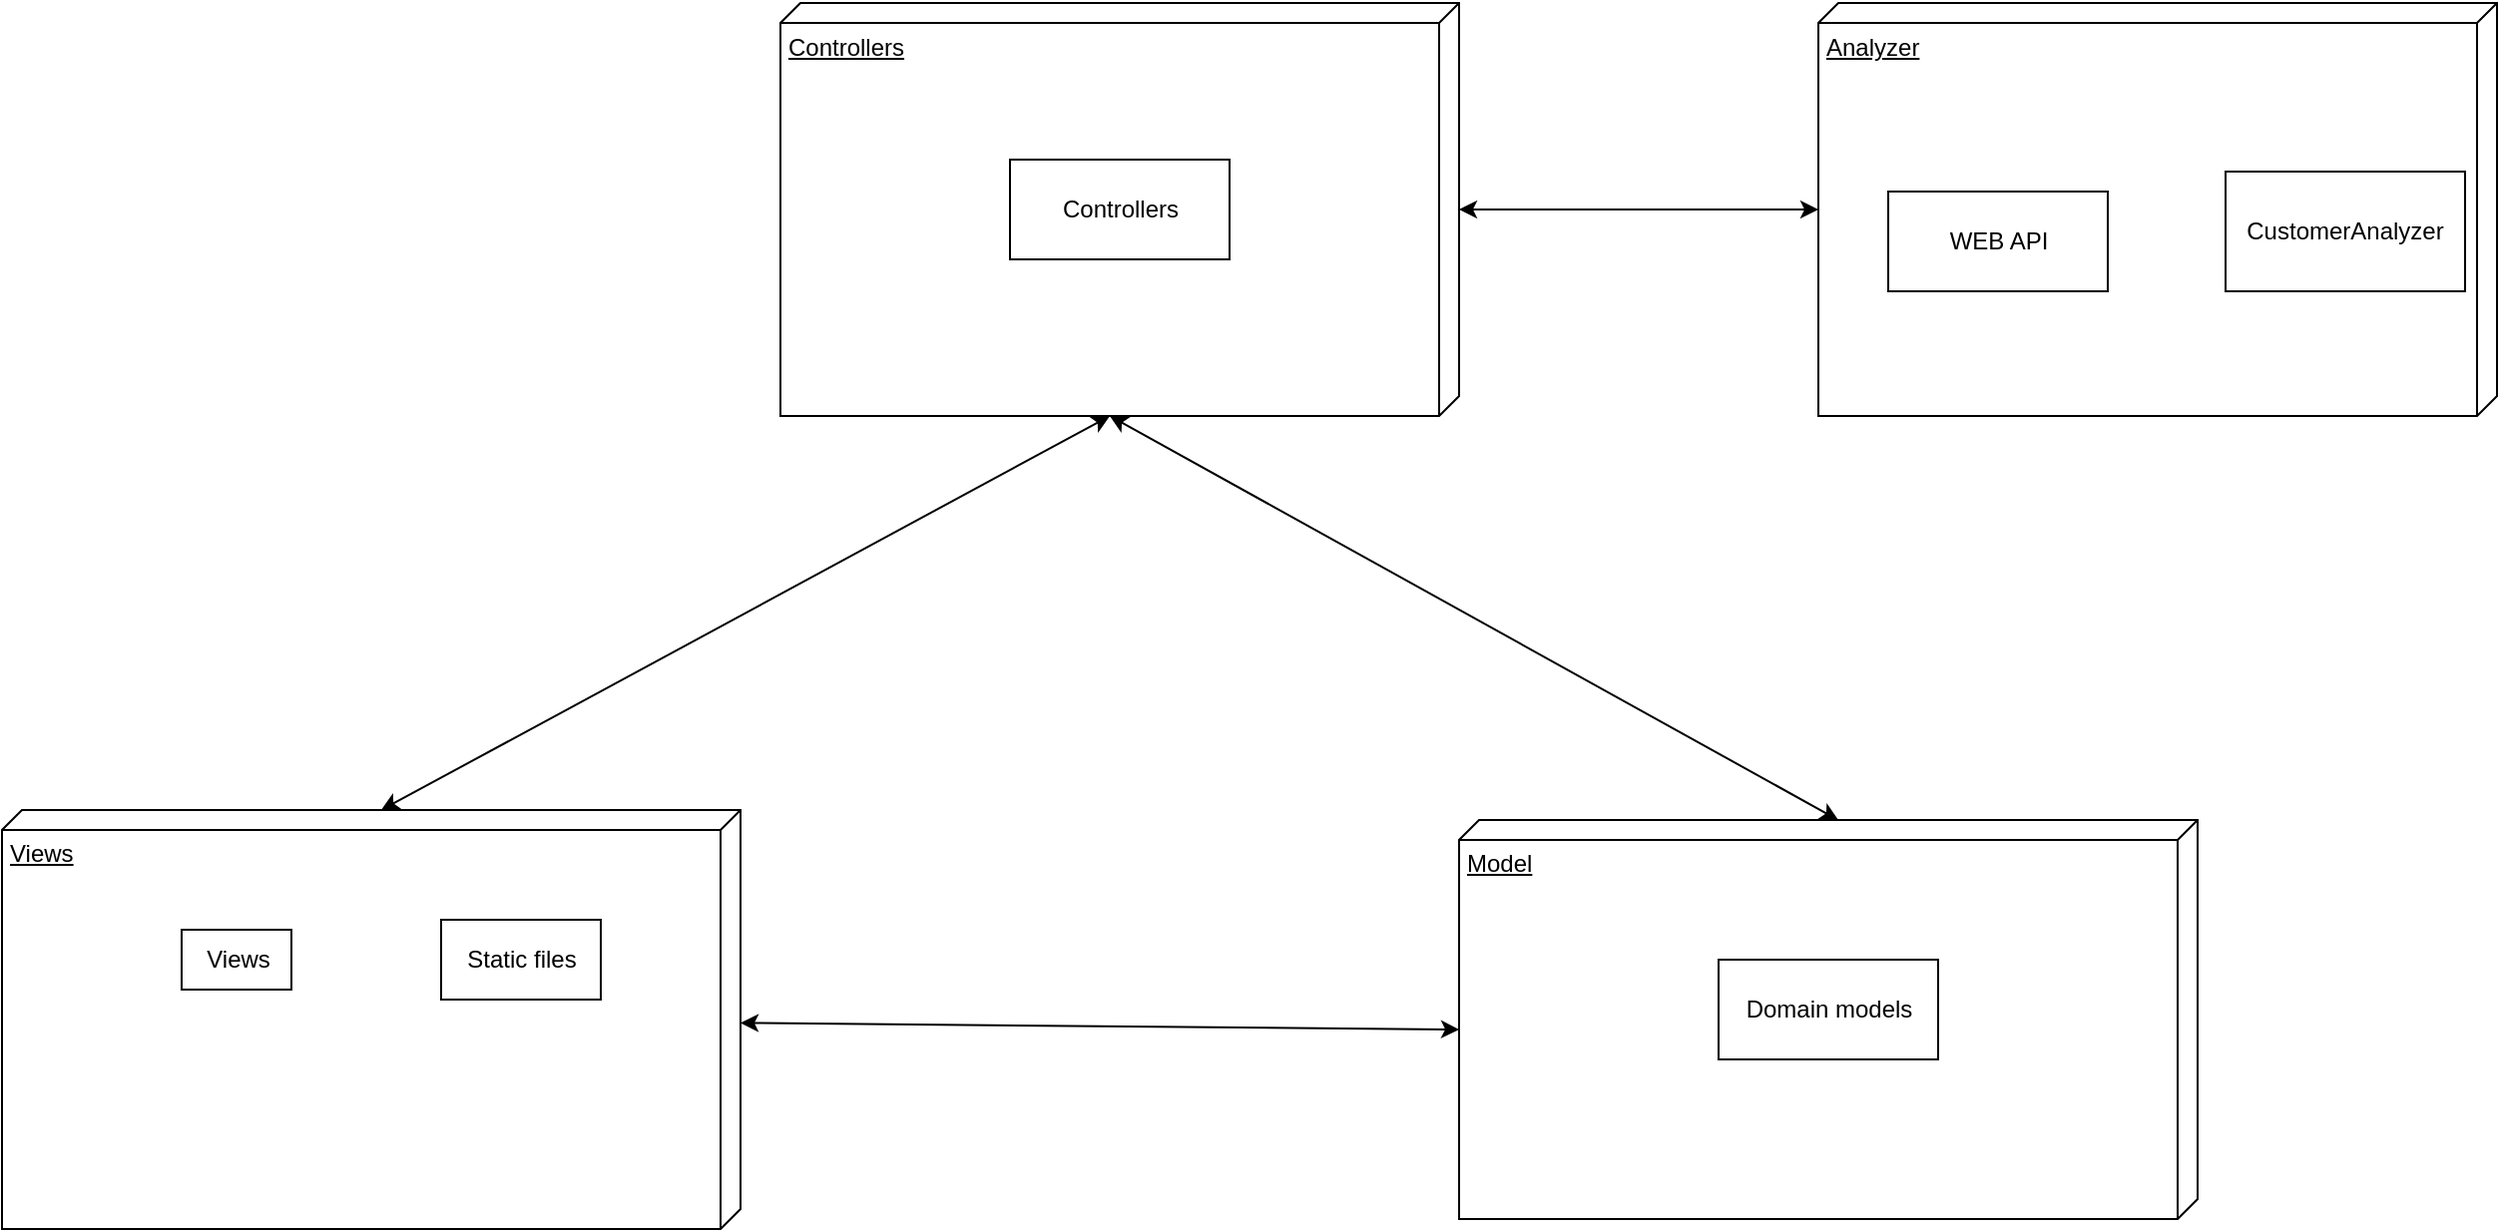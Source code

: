 <mxfile version="11.3.0" type="device" pages="1"><diagram id="4FEacq0OBlz7ldo56vq2" name="Page-1"><mxGraphModel dx="2861" dy="2269" grid="1" gridSize="10" guides="1" tooltips="1" connect="1" arrows="1" fold="1" page="1" pageScale="1" pageWidth="850" pageHeight="1100" math="0" shadow="0"><root><mxCell id="0"/><mxCell id="1" parent="0"/><mxCell id="w1A0aNKvGK7Xe78d9D4k-1" value="Model" style="verticalAlign=top;align=left;spacingTop=8;spacingLeft=2;spacingRight=12;shape=cube;size=10;direction=south;fontStyle=4;html=1;" parent="1" vertex="1"><mxGeometry x="580" y="305" width="370" height="200" as="geometry"/></mxCell><mxCell id="w1A0aNKvGK7Xe78d9D4k-2" value="Controllers" style="verticalAlign=top;align=left;spacingTop=8;spacingLeft=2;spacingRight=12;shape=cube;size=10;direction=south;fontStyle=4;html=1;" parent="1" vertex="1"><mxGeometry x="240" y="-104.5" width="340" height="207" as="geometry"/></mxCell><mxCell id="w1A0aNKvGK7Xe78d9D4k-3" value="Views" style="verticalAlign=top;align=left;spacingTop=8;spacingLeft=2;spacingRight=12;shape=cube;size=10;direction=south;fontStyle=4;html=1;" parent="1" vertex="1"><mxGeometry x="-150" y="300" width="370" height="210" as="geometry"/></mxCell><mxCell id="w1A0aNKvGK7Xe78d9D4k-4" value="" style="endArrow=classic;startArrow=classic;html=1;entryX=0;entryY=0;entryDx=0;entryDy=180;entryPerimeter=0;exitX=0;exitY=0;exitDx=207;exitDy=175;exitPerimeter=0;" parent="1" source="w1A0aNKvGK7Xe78d9D4k-2" target="w1A0aNKvGK7Xe78d9D4k-3" edge="1"><mxGeometry width="50" height="50" relative="1" as="geometry"><mxPoint x="334.5" y="270" as="sourcePoint"/><mxPoint x="334.5" y="290.711" as="targetPoint"/></mxGeometry></mxCell><mxCell id="w1A0aNKvGK7Xe78d9D4k-5" value="" style="endArrow=classic;startArrow=classic;html=1;entryX=0;entryY=0;entryDx=0;entryDy=180;entryPerimeter=0;exitX=0;exitY=0;exitDx=207;exitDy=175;exitPerimeter=0;" parent="1" source="w1A0aNKvGK7Xe78d9D4k-2" target="w1A0aNKvGK7Xe78d9D4k-1" edge="1"><mxGeometry width="50" height="50" relative="1" as="geometry"><mxPoint x="334.5" y="270" as="sourcePoint"/><mxPoint x="334.5" y="290.711" as="targetPoint"/></mxGeometry></mxCell><mxCell id="w1A0aNKvGK7Xe78d9D4k-6" value="" style="endArrow=classic;startArrow=classic;html=1;entryX=0;entryY=0;entryDx=105;entryDy=370;entryPerimeter=0;" parent="1" source="w1A0aNKvGK7Xe78d9D4k-3" target="w1A0aNKvGK7Xe78d9D4k-1" edge="1"><mxGeometry width="50" height="50" relative="1" as="geometry"><mxPoint x="200" y="410" as="sourcePoint"/><mxPoint x="270.711" y="360" as="targetPoint"/></mxGeometry></mxCell><mxCell id="w1A0aNKvGK7Xe78d9D4k-7" value="Views" style="html=1;" parent="1" vertex="1"><mxGeometry x="-60" y="360" width="55" height="30" as="geometry"/></mxCell><mxCell id="w1A0aNKvGK7Xe78d9D4k-8" value="Static files" style="html=1;" parent="1" vertex="1"><mxGeometry x="70" y="355" width="80" height="40" as="geometry"/></mxCell><mxCell id="w1A0aNKvGK7Xe78d9D4k-10" value="Domain models" style="html=1;" parent="1" vertex="1"><mxGeometry x="710" y="375" width="110" height="50" as="geometry"/></mxCell><mxCell id="w1A0aNKvGK7Xe78d9D4k-12" value="Controllers" style="html=1;" parent="1" vertex="1"><mxGeometry x="355" y="-26" width="110" height="50" as="geometry"/></mxCell><mxCell id="ORTF0qMSN4evmK-2-iOu-1" value="Analyzer" style="verticalAlign=top;align=left;spacingTop=8;spacingLeft=2;spacingRight=12;shape=cube;size=10;direction=south;fontStyle=4;html=1;" vertex="1" parent="1"><mxGeometry x="760" y="-104.5" width="340" height="207" as="geometry"/></mxCell><mxCell id="ORTF0qMSN4evmK-2-iOu-2" value="WEB API" style="html=1;" vertex="1" parent="1"><mxGeometry x="795" y="-10" width="110" height="50" as="geometry"/></mxCell><mxCell id="ORTF0qMSN4evmK-2-iOu-3" value="" style="endArrow=classic;startArrow=classic;html=1;" edge="1" parent="1" source="w1A0aNKvGK7Xe78d9D4k-2" target="ORTF0qMSN4evmK-2-iOu-1"><mxGeometry width="50" height="50" relative="1" as="geometry"><mxPoint x="580" y="49" as="sourcePoint"/><mxPoint x="650.711" y="-1" as="targetPoint"/></mxGeometry></mxCell><mxCell id="ORTF0qMSN4evmK-2-iOu-5" value="CustomerAnalyzer" style="rounded=0;whiteSpace=wrap;html=1;" vertex="1" parent="1"><mxGeometry x="964" y="-20" width="120" height="60" as="geometry"/></mxCell></root></mxGraphModel></diagram></mxfile>